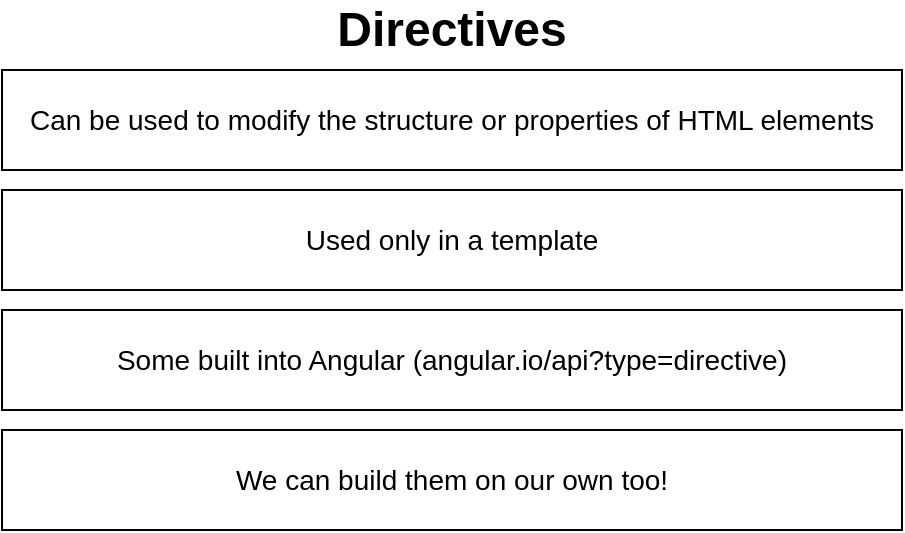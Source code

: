 <mxfile version="12.4.8" type="github" pages="2">
  <diagram id="UEoElqMM8nOZAR1GdDQu" name="02 - directives">
    <mxGraphModel dx="747" dy="359" grid="1" gridSize="10" guides="1" tooltips="1" connect="1" arrows="1" fold="1" page="1" pageScale="1" pageWidth="1920" pageHeight="1200" math="0" shadow="0">
      <root>
        <mxCell id="0-04opLrGH_8ggYGATe3-0"/>
        <mxCell id="0-04opLrGH_8ggYGATe3-1" parent="0-04opLrGH_8ggYGATe3-0"/>
        <mxCell id="0-04opLrGH_8ggYGATe3-2" value="&lt;b style=&quot;font-size: 24px;&quot;&gt;Directives&lt;/b&gt;" style="text;html=1;strokeColor=none;fillColor=none;align=center;verticalAlign=middle;whiteSpace=wrap;rounded=0;fontSize=24;" vertex="1" parent="0-04opLrGH_8ggYGATe3-1">
          <mxGeometry x="640" y="80" width="40" height="20" as="geometry"/>
        </mxCell>
        <mxCell id="0-04opLrGH_8ggYGATe3-3" value="Can be used to modify the structure or properties of HTML elements" style="rounded=0;whiteSpace=wrap;html=1;fontSize=14;align=center;" vertex="1" parent="0-04opLrGH_8ggYGATe3-1">
          <mxGeometry x="435" y="110" width="450" height="50" as="geometry"/>
        </mxCell>
        <mxCell id="0-04opLrGH_8ggYGATe3-4" value="Used only in a template" style="rounded=0;whiteSpace=wrap;html=1;fontSize=14;align=center;" vertex="1" parent="0-04opLrGH_8ggYGATe3-1">
          <mxGeometry x="435" y="170" width="450" height="50" as="geometry"/>
        </mxCell>
        <mxCell id="0-04opLrGH_8ggYGATe3-5" value="Some built into Angular (angular.io/api?type=directive)" style="rounded=0;whiteSpace=wrap;html=1;fontSize=14;align=center;" vertex="1" parent="0-04opLrGH_8ggYGATe3-1">
          <mxGeometry x="435" y="230" width="450" height="50" as="geometry"/>
        </mxCell>
        <mxCell id="0-04opLrGH_8ggYGATe3-6" value="We can build them on our own too!" style="rounded=0;whiteSpace=wrap;html=1;fontSize=14;align=center;" vertex="1" parent="0-04opLrGH_8ggYGATe3-1">
          <mxGeometry x="435" y="290" width="450" height="50" as="geometry"/>
        </mxCell>
      </root>
    </mxGraphModel>
  </diagram>
  <diagram id="Rs8MqEs8put_HeRDnSsW" name="01 - directives">
    <mxGraphModel dx="996" dy="478" grid="1" gridSize="10" guides="1" tooltips="1" connect="1" arrows="1" fold="1" page="1" pageScale="1" pageWidth="1920" pageHeight="1200" math="0" shadow="0">
      <root>
        <mxCell id="0"/>
        <mxCell id="1" parent="0"/>
        <mxCell id="z5f2V-EEiVEmC1NtAZHZ-1" value="" style="strokeWidth=1;shadow=0;dashed=0;align=center;html=1;shape=mxgraph.mockup.containers.browserWindow;rSize=0;strokeColor=#666666;strokeColor2=#008cff;strokeColor3=#c4c4c4;mainText=,;recursiveResize=0;" vertex="1" parent="1">
          <mxGeometry x="300" y="110" width="550" height="400" as="geometry"/>
        </mxCell>
        <mxCell id="z5f2V-EEiVEmC1NtAZHZ-2" value="Page 1" style="strokeWidth=1;shadow=0;dashed=0;align=center;html=1;shape=mxgraph.mockup.containers.anchor;fontSize=17;fontColor=#666666;align=left;" vertex="1" parent="z5f2V-EEiVEmC1NtAZHZ-1">
          <mxGeometry x="60" y="12" width="110" height="26" as="geometry"/>
        </mxCell>
        <mxCell id="z5f2V-EEiVEmC1NtAZHZ-3" value="https://www.draw.io" style="strokeWidth=1;shadow=0;dashed=0;align=center;html=1;shape=mxgraph.mockup.containers.anchor;rSize=0;fontSize=17;fontColor=#666666;align=left;" vertex="1" parent="z5f2V-EEiVEmC1NtAZHZ-1">
          <mxGeometry x="130" y="60" width="250" height="26" as="geometry"/>
        </mxCell>
        <mxCell id="z5f2V-EEiVEmC1NtAZHZ-4" value="Prev" style="rounded=0;whiteSpace=wrap;html=1;" vertex="1" parent="z5f2V-EEiVEmC1NtAZHZ-1">
          <mxGeometry x="155" y="130" width="40" height="30" as="geometry"/>
        </mxCell>
        <mxCell id="z5f2V-EEiVEmC1NtAZHZ-5" value="1" style="rounded=0;whiteSpace=wrap;html=1;" vertex="1" parent="z5f2V-EEiVEmC1NtAZHZ-1">
          <mxGeometry x="195" y="130" width="40" height="30" as="geometry"/>
        </mxCell>
        <mxCell id="z5f2V-EEiVEmC1NtAZHZ-6" value="2" style="rounded=0;whiteSpace=wrap;html=1;" vertex="1" parent="z5f2V-EEiVEmC1NtAZHZ-1">
          <mxGeometry x="235" y="130" width="40" height="30" as="geometry"/>
        </mxCell>
        <mxCell id="z5f2V-EEiVEmC1NtAZHZ-7" value="3" style="rounded=0;whiteSpace=wrap;html=1;" vertex="1" parent="z5f2V-EEiVEmC1NtAZHZ-1">
          <mxGeometry x="275" y="130" width="40" height="30" as="geometry"/>
        </mxCell>
        <mxCell id="z5f2V-EEiVEmC1NtAZHZ-8" value="4" style="rounded=0;whiteSpace=wrap;html=1;" vertex="1" parent="z5f2V-EEiVEmC1NtAZHZ-1">
          <mxGeometry x="315" y="130" width="40" height="30" as="geometry"/>
        </mxCell>
        <mxCell id="z5f2V-EEiVEmC1NtAZHZ-10" value="Next" style="rounded=0;whiteSpace=wrap;html=1;" vertex="1" parent="z5f2V-EEiVEmC1NtAZHZ-1">
          <mxGeometry x="355" y="130" width="40" height="30" as="geometry"/>
        </mxCell>
        <mxCell id="z5f2V-EEiVEmC1NtAZHZ-13" value="&lt;b&gt;At the Beach&lt;/b&gt;" style="text;html=1;strokeColor=none;fillColor=none;align=left;verticalAlign=middle;whiteSpace=wrap;rounded=0;" vertex="1" parent="z5f2V-EEiVEmC1NtAZHZ-1">
          <mxGeometry x="155" y="170" width="105" height="20" as="geometry"/>
        </mxCell>
        <mxCell id="z5f2V-EEiVEmC1NtAZHZ-14" value="" style="shape=image;html=1;verticalAlign=top;verticalLabelPosition=bottom;labelBackgroundColor=#ffffff;imageAspect=0;aspect=fixed;image=https://cdn2.iconfinder.com/data/icons/freecns-cumulus/16/519587-084_Photo-128.png;align=left;" vertex="1" parent="z5f2V-EEiVEmC1NtAZHZ-1">
          <mxGeometry x="200" y="200" width="150" height="150" as="geometry"/>
        </mxCell>
      </root>
    </mxGraphModel>
  </diagram>
</mxfile>
